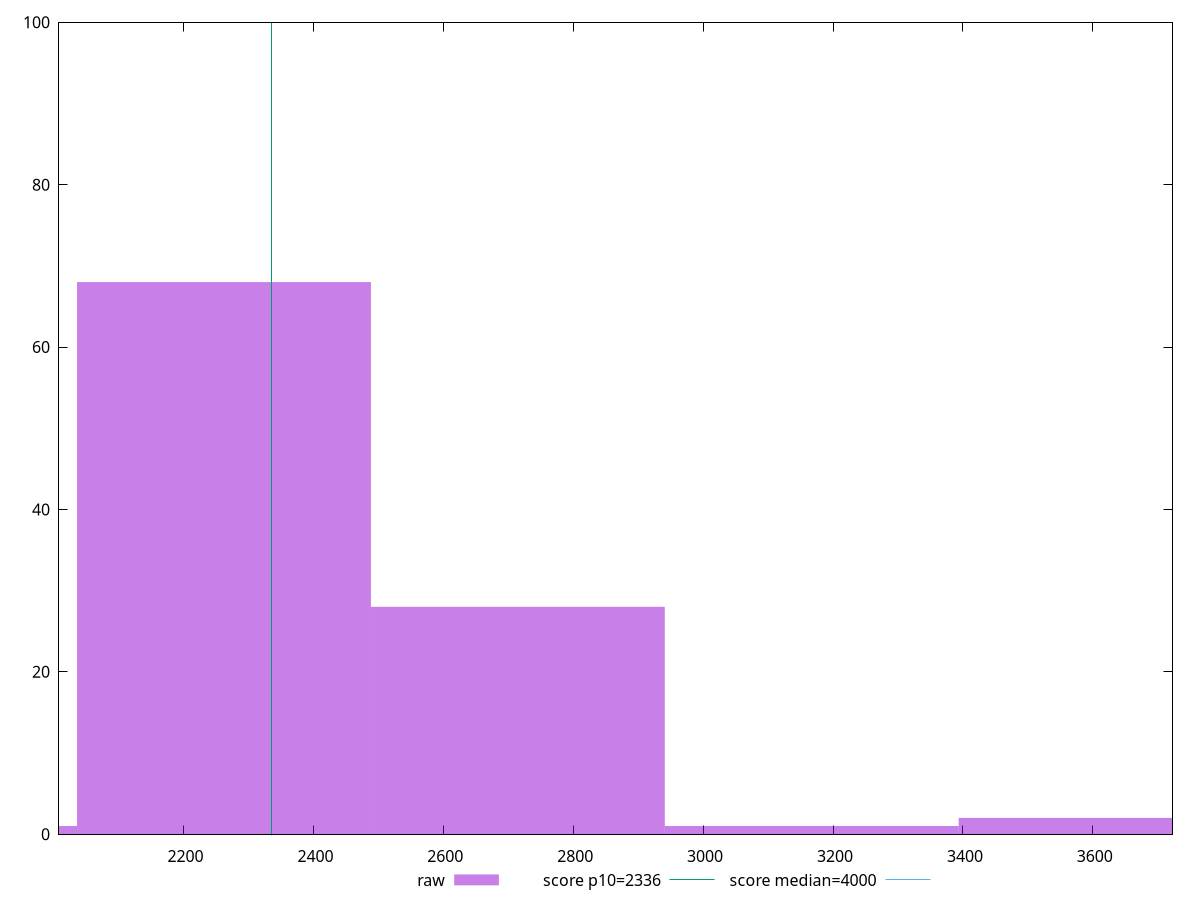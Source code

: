 reset

$raw <<EOF
2714.768756707402 28
2262.3072972561686 68
3619.6916756098694 2
3167.230216158636 1
1809.8458378049347 1
EOF

set key outside below
set boxwidth 452.4614594512337
set xrange [2008.3200000000002:3722.66]
set yrange [0:100]
set trange [0:100]
set style fill transparent solid 0.5 noborder

set parametric
set terminal svg size 640, 490 enhanced background rgb 'white'
set output "report_00015_2021-02-09T16-11-33.973Z/first-meaningful-paint/samples/pages+cached+noadtech+nomedia/raw/histogram.svg"

plot $raw title "raw" with boxes, \
     2336,t title "score p10=2336", \
     4000,t title "score median=4000"

reset
